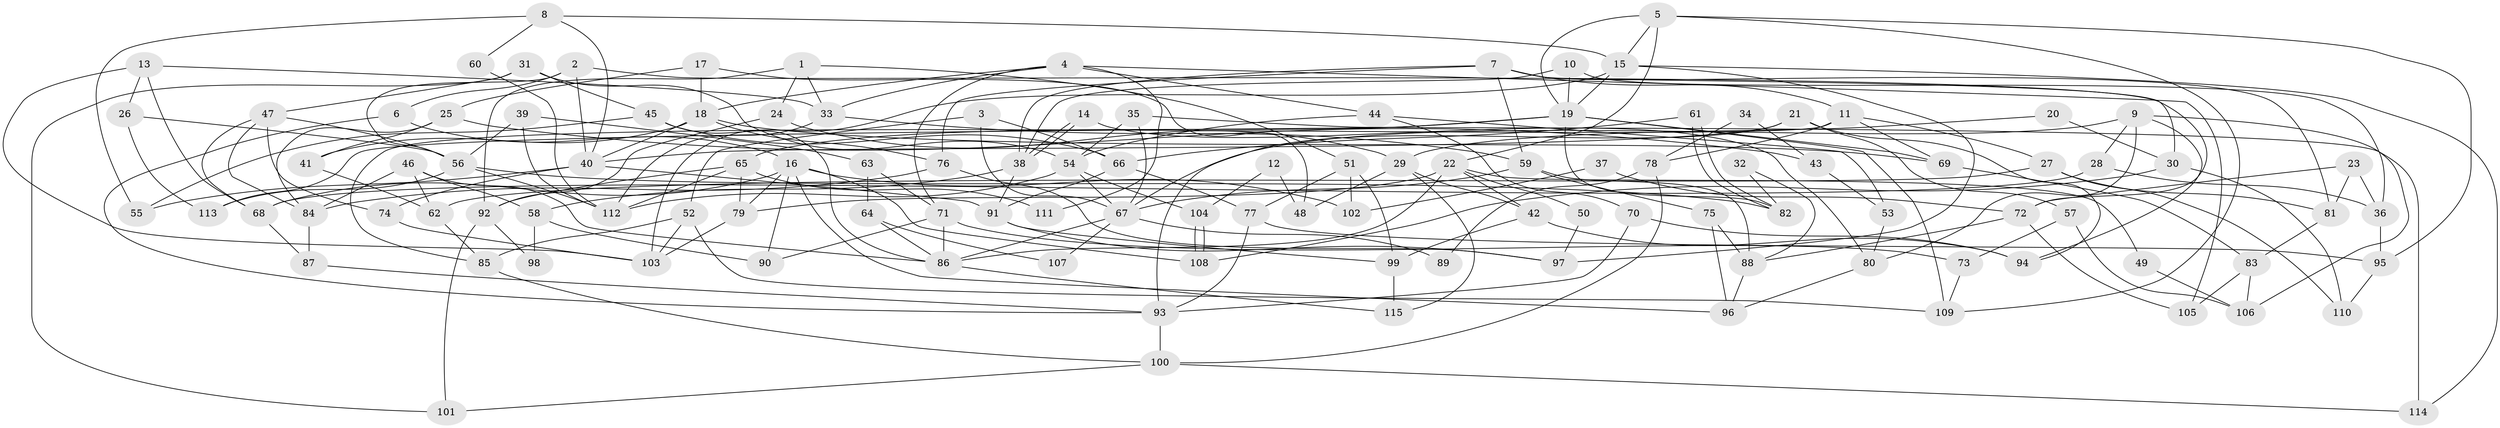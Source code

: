 // Generated by graph-tools (version 1.1) at 2025/50/03/09/25 04:50:06]
// undirected, 115 vertices, 230 edges
graph export_dot {
graph [start="1"]
  node [color=gray90,style=filled];
  1;
  2;
  3;
  4;
  5;
  6;
  7;
  8;
  9;
  10;
  11;
  12;
  13;
  14;
  15;
  16;
  17;
  18;
  19;
  20;
  21;
  22;
  23;
  24;
  25;
  26;
  27;
  28;
  29;
  30;
  31;
  32;
  33;
  34;
  35;
  36;
  37;
  38;
  39;
  40;
  41;
  42;
  43;
  44;
  45;
  46;
  47;
  48;
  49;
  50;
  51;
  52;
  53;
  54;
  55;
  56;
  57;
  58;
  59;
  60;
  61;
  62;
  63;
  64;
  65;
  66;
  67;
  68;
  69;
  70;
  71;
  72;
  73;
  74;
  75;
  76;
  77;
  78;
  79;
  80;
  81;
  82;
  83;
  84;
  85;
  86;
  87;
  88;
  89;
  90;
  91;
  92;
  93;
  94;
  95;
  96;
  97;
  98;
  99;
  100;
  101;
  102;
  103;
  104;
  105;
  106;
  107;
  108;
  109;
  110;
  111;
  112;
  113;
  114;
  115;
  1 -- 33;
  1 -- 51;
  1 -- 24;
  1 -- 92;
  2 -- 56;
  2 -- 6;
  2 -- 40;
  2 -- 72;
  3 -- 66;
  3 -- 52;
  3 -- 67;
  4 -- 44;
  4 -- 33;
  4 -- 18;
  4 -- 71;
  4 -- 105;
  4 -- 111;
  5 -- 19;
  5 -- 109;
  5 -- 15;
  5 -- 22;
  5 -- 95;
  6 -- 16;
  6 -- 93;
  7 -- 11;
  7 -- 76;
  7 -- 30;
  7 -- 38;
  7 -- 59;
  7 -- 81;
  8 -- 15;
  8 -- 40;
  8 -- 55;
  8 -- 60;
  9 -- 67;
  9 -- 28;
  9 -- 80;
  9 -- 94;
  9 -- 106;
  10 -- 19;
  10 -- 38;
  10 -- 36;
  11 -- 69;
  11 -- 27;
  11 -- 78;
  11 -- 85;
  12 -- 48;
  12 -- 104;
  13 -- 33;
  13 -- 103;
  13 -- 26;
  13 -- 68;
  14 -- 80;
  14 -- 38;
  14 -- 38;
  15 -- 103;
  15 -- 19;
  15 -- 97;
  15 -- 114;
  16 -- 68;
  16 -- 90;
  16 -- 79;
  16 -- 96;
  16 -- 102;
  16 -- 108;
  17 -- 25;
  17 -- 18;
  17 -- 48;
  18 -- 40;
  18 -- 41;
  18 -- 69;
  18 -- 76;
  19 -- 82;
  19 -- 65;
  19 -- 69;
  19 -- 109;
  19 -- 113;
  20 -- 29;
  20 -- 30;
  21 -- 57;
  21 -- 94;
  21 -- 40;
  21 -- 93;
  22 -- 86;
  22 -- 42;
  22 -- 49;
  22 -- 50;
  22 -- 79;
  23 -- 72;
  23 -- 81;
  23 -- 36;
  24 -- 92;
  24 -- 29;
  25 -- 84;
  25 -- 41;
  25 -- 43;
  26 -- 113;
  26 -- 56;
  27 -- 81;
  27 -- 110;
  27 -- 62;
  28 -- 36;
  28 -- 68;
  29 -- 115;
  29 -- 42;
  29 -- 48;
  30 -- 108;
  30 -- 110;
  31 -- 101;
  31 -- 54;
  31 -- 45;
  31 -- 47;
  32 -- 88;
  32 -- 82;
  33 -- 112;
  33 -- 59;
  34 -- 78;
  34 -- 43;
  35 -- 114;
  35 -- 54;
  35 -- 67;
  36 -- 95;
  37 -- 102;
  37 -- 72;
  38 -- 58;
  38 -- 91;
  39 -- 56;
  39 -- 112;
  39 -- 63;
  40 -- 55;
  40 -- 74;
  40 -- 91;
  41 -- 62;
  42 -- 94;
  42 -- 99;
  43 -- 53;
  44 -- 54;
  44 -- 70;
  44 -- 53;
  45 -- 55;
  45 -- 66;
  45 -- 86;
  46 -- 84;
  46 -- 86;
  46 -- 58;
  46 -- 62;
  47 -- 68;
  47 -- 56;
  47 -- 74;
  47 -- 84;
  49 -- 106;
  50 -- 97;
  51 -- 77;
  51 -- 99;
  51 -- 102;
  52 -- 85;
  52 -- 103;
  52 -- 109;
  53 -- 80;
  54 -- 112;
  54 -- 67;
  54 -- 104;
  56 -- 82;
  56 -- 112;
  56 -- 113;
  57 -- 106;
  57 -- 73;
  58 -- 90;
  58 -- 98;
  59 -- 67;
  59 -- 75;
  59 -- 88;
  60 -- 112;
  61 -- 82;
  61 -- 82;
  61 -- 66;
  62 -- 85;
  63 -- 71;
  63 -- 64;
  64 -- 86;
  64 -- 107;
  65 -- 79;
  65 -- 92;
  65 -- 111;
  65 -- 112;
  66 -- 91;
  66 -- 77;
  67 -- 86;
  67 -- 89;
  67 -- 107;
  68 -- 87;
  69 -- 83;
  70 -- 94;
  70 -- 93;
  71 -- 86;
  71 -- 73;
  71 -- 90;
  72 -- 88;
  72 -- 105;
  73 -- 109;
  74 -- 103;
  75 -- 88;
  75 -- 96;
  76 -- 97;
  76 -- 84;
  77 -- 95;
  77 -- 93;
  78 -- 100;
  78 -- 89;
  79 -- 103;
  80 -- 96;
  81 -- 83;
  83 -- 105;
  83 -- 106;
  84 -- 87;
  85 -- 100;
  86 -- 115;
  87 -- 93;
  88 -- 96;
  91 -- 97;
  91 -- 99;
  92 -- 98;
  92 -- 101;
  93 -- 100;
  95 -- 110;
  99 -- 115;
  100 -- 101;
  100 -- 114;
  104 -- 108;
  104 -- 108;
}
